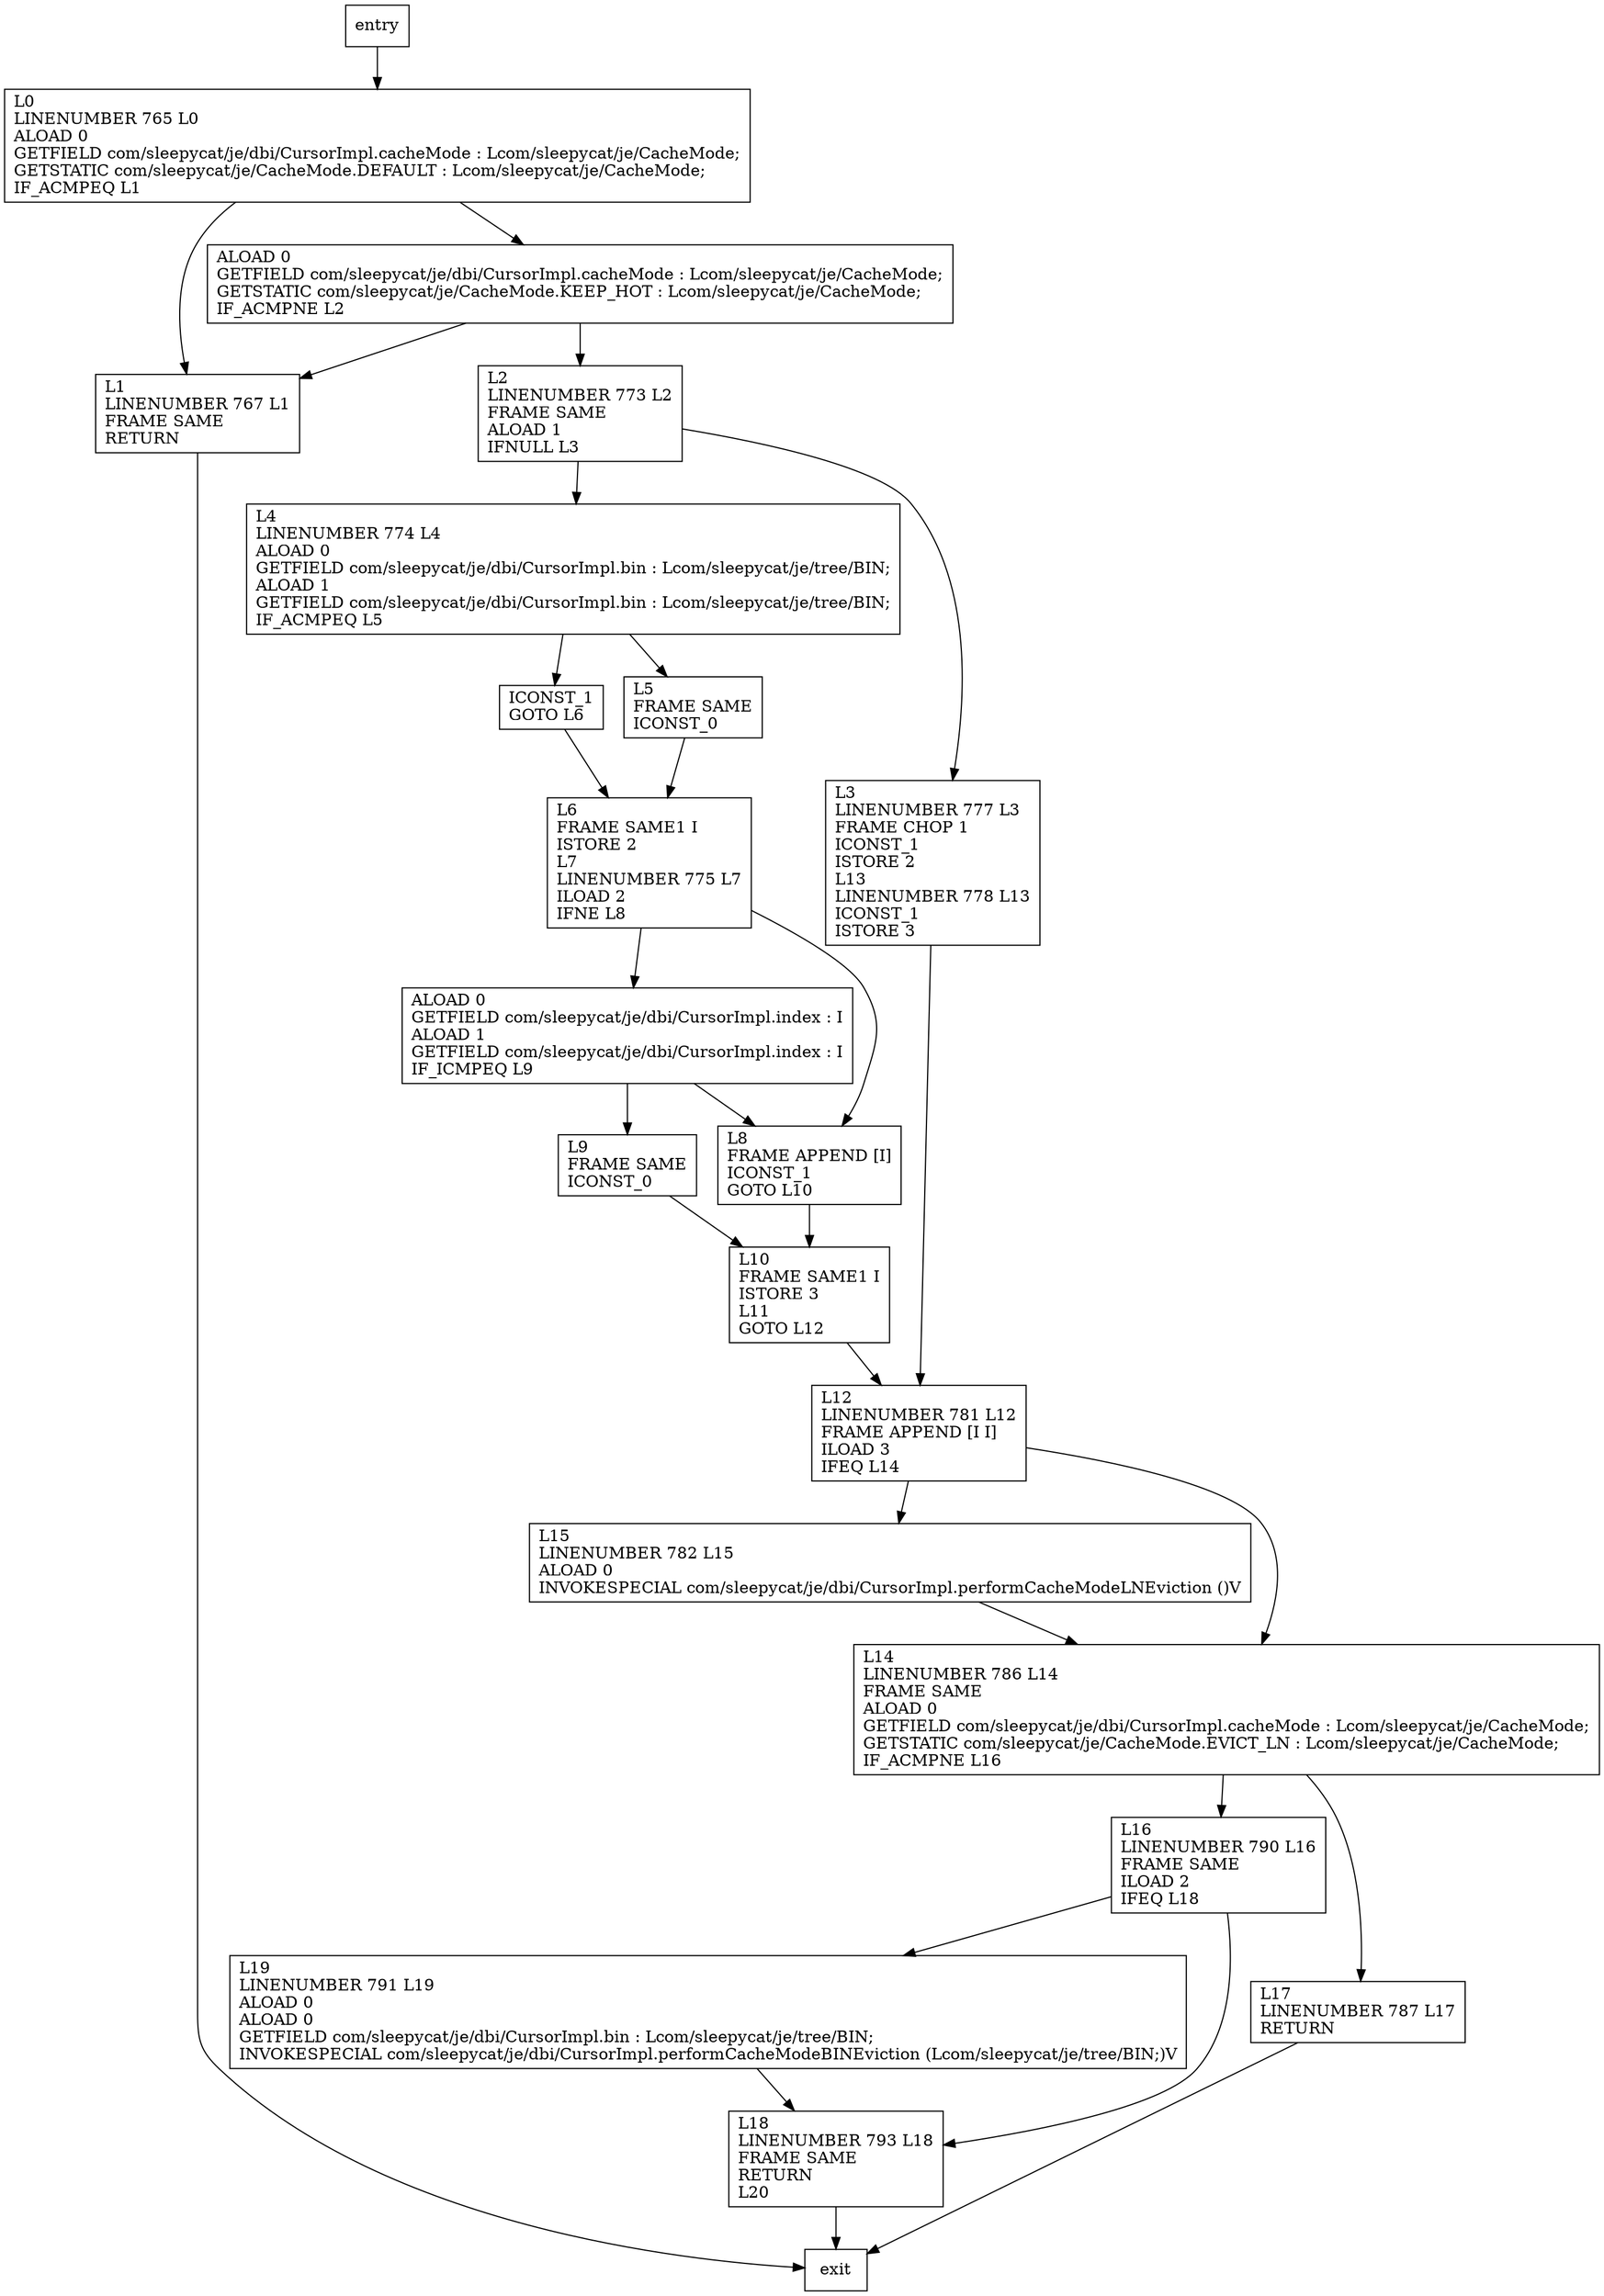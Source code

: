 digraph performCacheModeEviction {
node [shape=record];
2072385342 [label="L4\lLINENUMBER 774 L4\lALOAD 0\lGETFIELD com/sleepycat/je/dbi/CursorImpl.bin : Lcom/sleepycat/je/tree/BIN;\lALOAD 1\lGETFIELD com/sleepycat/je/dbi/CursorImpl.bin : Lcom/sleepycat/je/tree/BIN;\lIF_ACMPEQ L5\l"];
1450337091 [label="ICONST_1\lGOTO L6\l"];
492166435 [label="L3\lLINENUMBER 777 L3\lFRAME CHOP 1\lICONST_1\lISTORE 2\lL13\lLINENUMBER 778 L13\lICONST_1\lISTORE 3\l"];
1803612914 [label="L5\lFRAME SAME\lICONST_0\l"];
1060124968 [label="L19\lLINENUMBER 791 L19\lALOAD 0\lALOAD 0\lGETFIELD com/sleepycat/je/dbi/CursorImpl.bin : Lcom/sleepycat/je/tree/BIN;\lINVOKESPECIAL com/sleepycat/je/dbi/CursorImpl.performCacheModeBINEviction (Lcom/sleepycat/je/tree/BIN;)V\l"];
324845540 [label="ALOAD 0\lGETFIELD com/sleepycat/je/dbi/CursorImpl.cacheMode : Lcom/sleepycat/je/CacheMode;\lGETSTATIC com/sleepycat/je/CacheMode.KEEP_HOT : Lcom/sleepycat/je/CacheMode;\lIF_ACMPNE L2\l"];
406134964 [label="L15\lLINENUMBER 782 L15\lALOAD 0\lINVOKESPECIAL com/sleepycat/je/dbi/CursorImpl.performCacheModeLNEviction ()V\l"];
486977876 [label="L6\lFRAME SAME1 I\lISTORE 2\lL7\lLINENUMBER 775 L7\lILOAD 2\lIFNE L8\l"];
1861294237 [label="L1\lLINENUMBER 767 L1\lFRAME SAME\lRETURN\l"];
1653728527 [label="L14\lLINENUMBER 786 L14\lFRAME SAME\lALOAD 0\lGETFIELD com/sleepycat/je/dbi/CursorImpl.cacheMode : Lcom/sleepycat/je/CacheMode;\lGETSTATIC com/sleepycat/je/CacheMode.EVICT_LN : Lcom/sleepycat/je/CacheMode;\lIF_ACMPNE L16\l"];
246515914 [label="L16\lLINENUMBER 790 L16\lFRAME SAME\lILOAD 2\lIFEQ L18\l"];
1390676572 [label="L18\lLINENUMBER 793 L18\lFRAME SAME\lRETURN\lL20\l"];
64475906 [label="L2\lLINENUMBER 773 L2\lFRAME SAME\lALOAD 1\lIFNULL L3\l"];
132100133 [label="L9\lFRAME SAME\lICONST_0\l"];
780782354 [label="ALOAD 0\lGETFIELD com/sleepycat/je/dbi/CursorImpl.index : I\lALOAD 1\lGETFIELD com/sleepycat/je/dbi/CursorImpl.index : I\lIF_ICMPEQ L9\l"];
342891315 [label="L17\lLINENUMBER 787 L17\lRETURN\l"];
1568978347 [label="L0\lLINENUMBER 765 L0\lALOAD 0\lGETFIELD com/sleepycat/je/dbi/CursorImpl.cacheMode : Lcom/sleepycat/je/CacheMode;\lGETSTATIC com/sleepycat/je/CacheMode.DEFAULT : Lcom/sleepycat/je/CacheMode;\lIF_ACMPEQ L1\l"];
1338679869 [label="L12\lLINENUMBER 781 L12\lFRAME APPEND [I I]\lILOAD 3\lIFEQ L14\l"];
796601755 [label="L10\lFRAME SAME1 I\lISTORE 3\lL11\lGOTO L12\l"];
1114815315 [label="L8\lFRAME APPEND [I]\lICONST_1\lGOTO L10\l"];
entry;
exit;
2072385342 -> 1450337091
2072385342 -> 1803612914
1450337091 -> 486977876
492166435 -> 1338679869
1803612914 -> 486977876
1060124968 -> 1390676572
324845540 -> 64475906
324845540 -> 1861294237
406134964 -> 1653728527
486977876 -> 780782354
486977876 -> 1114815315
1861294237 -> exit
1653728527 -> 246515914
1653728527 -> 342891315
246515914 -> 1390676572
246515914 -> 1060124968
1390676572 -> exit
entry -> 1568978347
64475906 -> 2072385342
64475906 -> 492166435
132100133 -> 796601755
780782354 -> 132100133
780782354 -> 1114815315
342891315 -> exit
1568978347 -> 324845540
1568978347 -> 1861294237
1338679869 -> 406134964
1338679869 -> 1653728527
796601755 -> 1338679869
1114815315 -> 796601755
}
